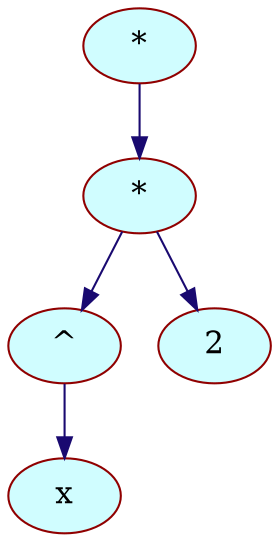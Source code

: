 digraph {
	node[shape = "cube", color = "#800000", fontsize = 15, style = "filled", fillcolor = "#88CEFA"];
	edge[color = "#190970", fontsize = 11];

		"*_0x55b6c2d47700"[shape = "ellipse", label = "*", color="#900000",                                style="filled", fillcolor = "#D0FDFF"];
		"*_0x55b6c2d47700"->"*_0x55b6c2d476c0";

		"*_0x55b6c2d476c0"[shape = "ellipse", label = "*", color="#900000",                                style="filled", fillcolor = "#D0FDFF"];
		"*_0x55b6c2d476c0"->"^_0x55b6c2d47680";

		"^_0x55b6c2d47680"[shape = "ellipse", label = "^", color="#900000",                                style="filled", fillcolor = "#D0FDFF"];
		"^_0x55b6c2d47680"->"x_0x55b6c2d47480";

		"x_0x55b6c2d47480"[shape = "ellipse", label = "x", color="#900000", style="filled",                            fillcolor = "#D0FDFF"];
		"*_0x55b6c2d476c0"->"2_0x55b6c2d47580";

		"2_0x55b6c2d47580"[shape = "ellipse", label = "2", color="#900000", style="filled",                            fillcolor = "#D0FDFF"];
}